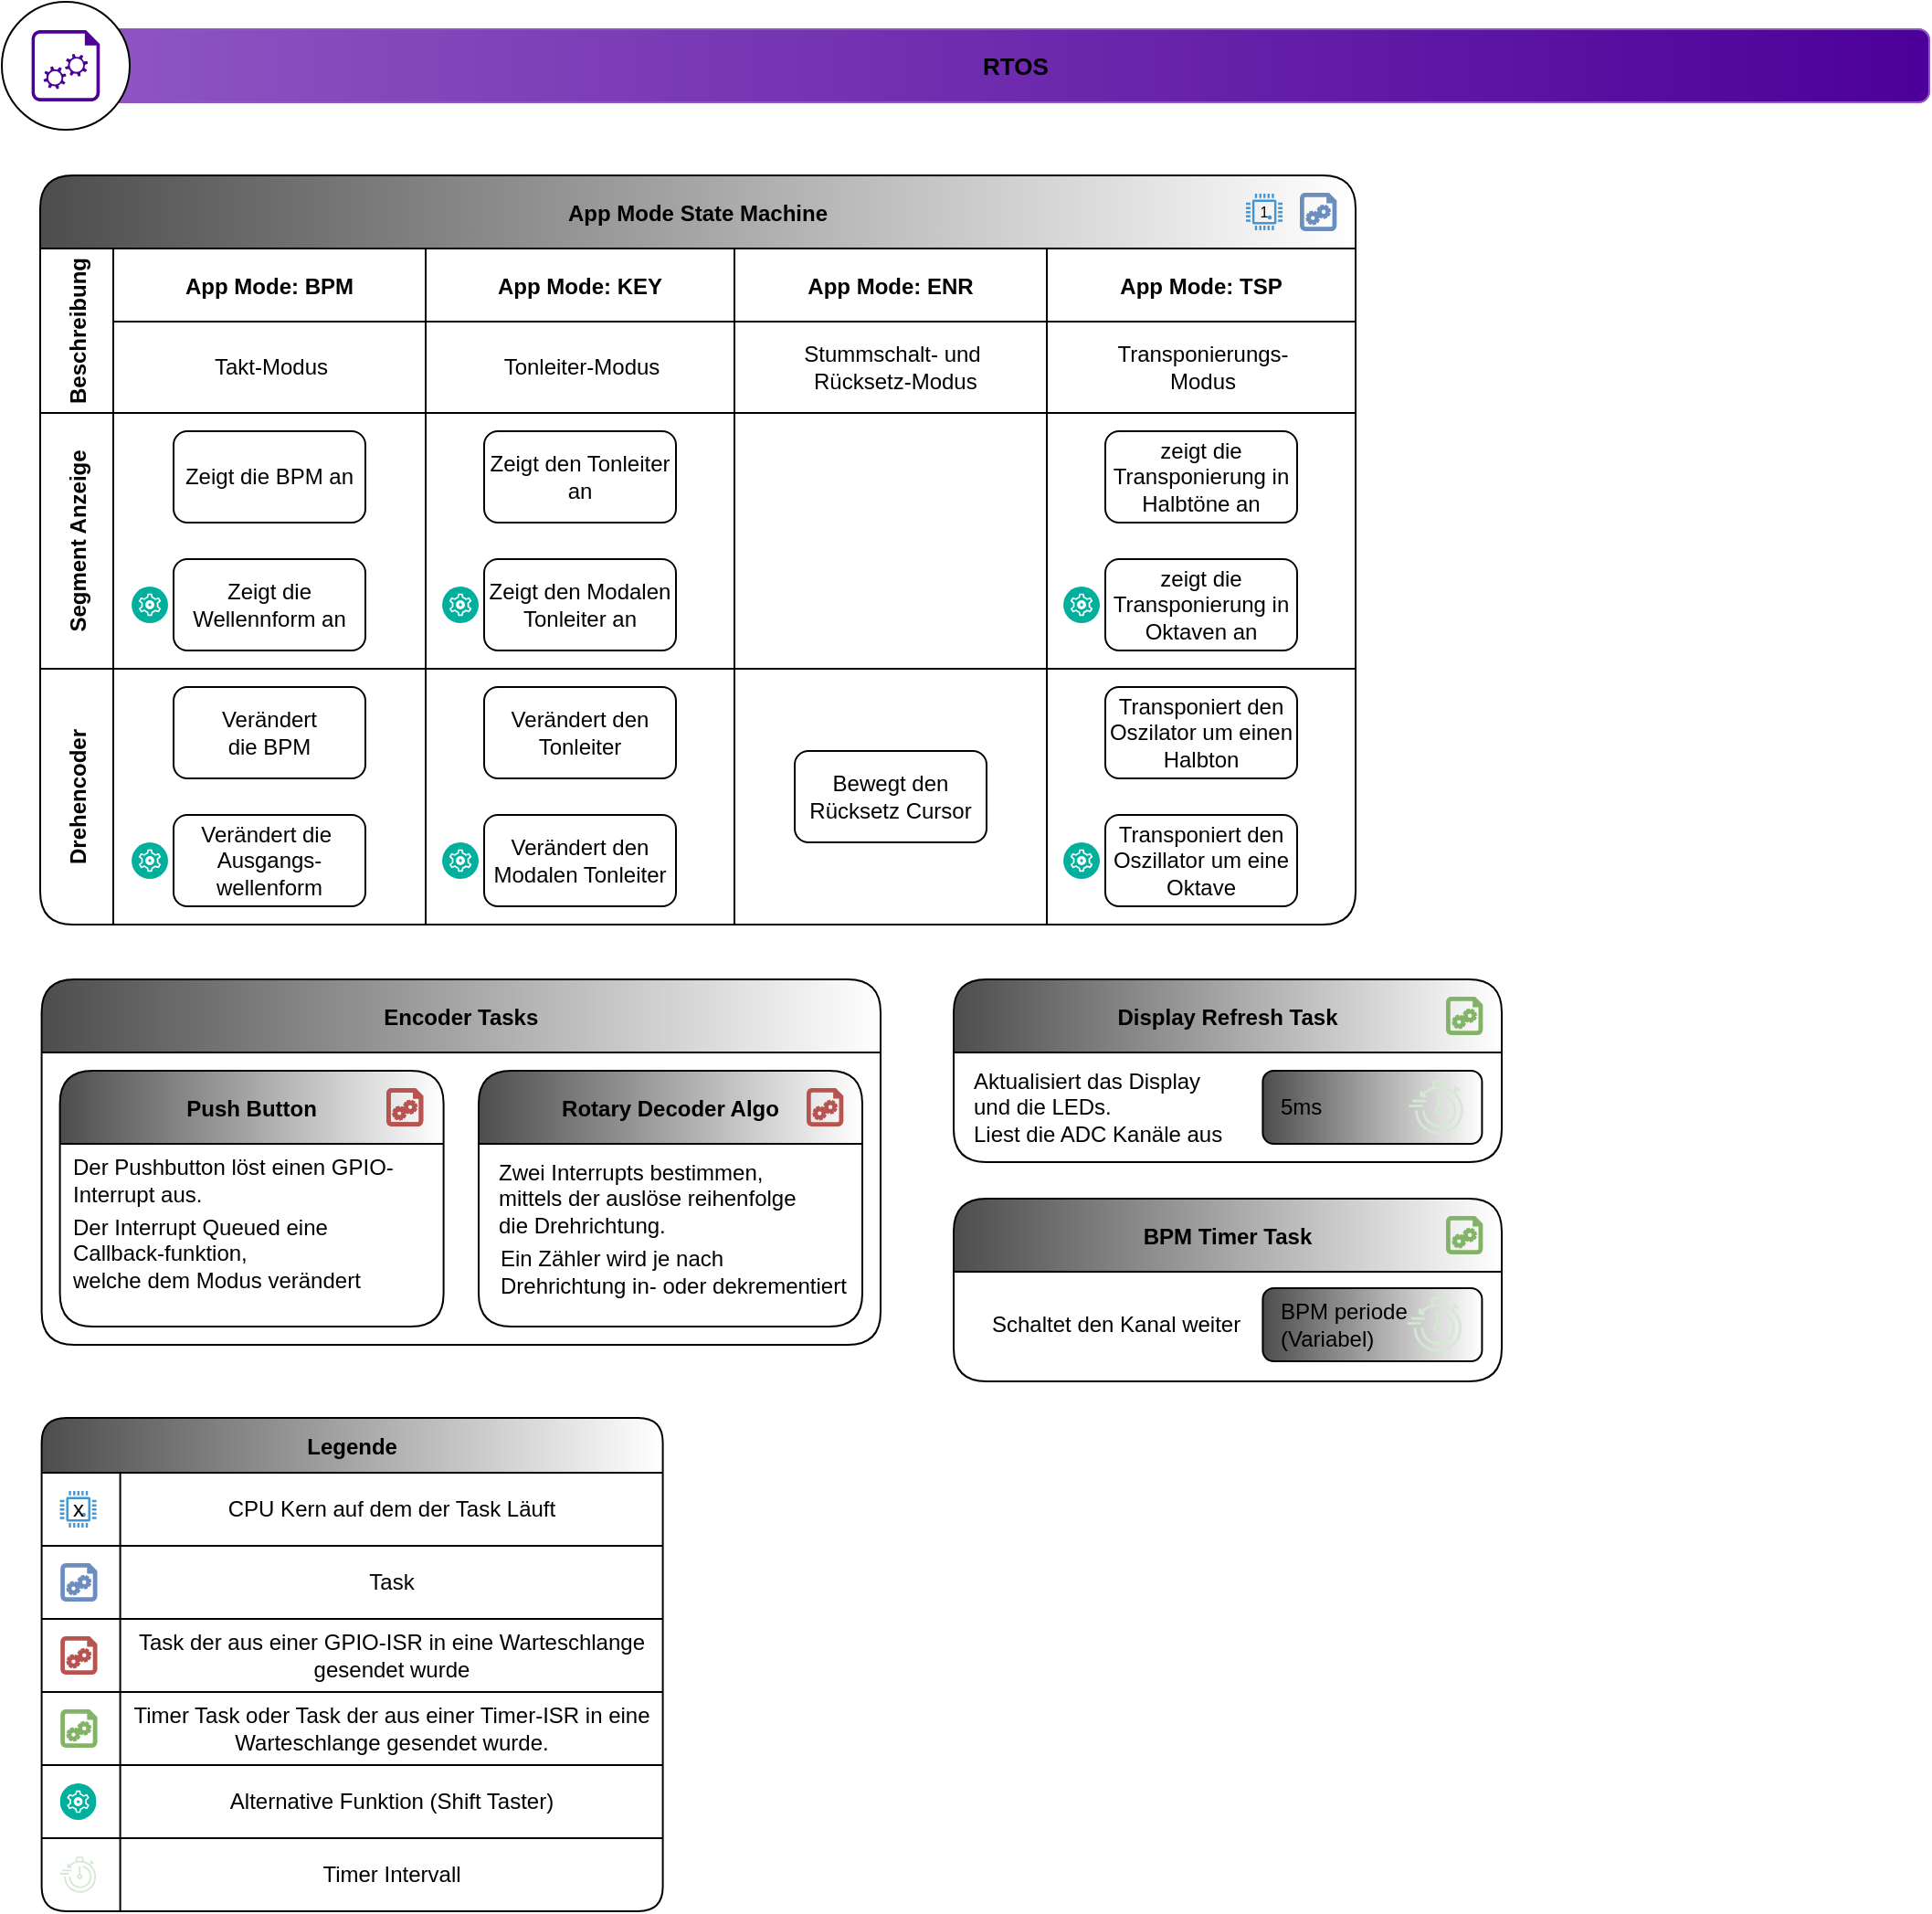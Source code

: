 <mxfile version="16.1.2" type="device"><diagram id="66JFrUOHZTusCFq0ymd8" name="Page-1"><mxGraphModel dx="3618" dy="1189" grid="1" gridSize="10" guides="1" tooltips="1" connect="1" arrows="1" fold="1" page="1" pageScale="1" pageWidth="1169" pageHeight="827" math="0" shadow="0"><root><mxCell id="0"/><mxCell id="1" parent="0"/><mxCell id="9rjCM0bQBx6kfhwJKjFM-24" value="Display Refresh Task" style="swimlane;rounded=1;startSize=40;gradientColor=#4D4D4D;gradientDirection=west;" parent="1" vertex="1"><mxGeometry x="-1760.0" y="560" width="300" height="100" as="geometry"/></mxCell><mxCell id="9rjCM0bQBx6kfhwJKjFM-26" value="" style="sketch=0;aspect=fixed;pointerEvents=1;shadow=0;dashed=0;html=1;strokeColor=#82b366;labelPosition=center;verticalLabelPosition=bottom;verticalAlign=top;align=center;shape=mxgraph.azure.startup_task;fillColor=#82B366;rounded=1;" parent="9rjCM0bQBx6kfhwJKjFM-24" vertex="1"><mxGeometry x="270" y="10" width="19.2" height="20" as="geometry"/></mxCell><mxCell id="KmAps846iF7PvOVYD4cr-19" value="5ms" style="rounded=1;align=left;html=1;whiteSpace=wrap;spacingLeft=8;gradientColor=#4D4D4D;gradientDirection=west;" parent="9rjCM0bQBx6kfhwJKjFM-24" vertex="1"><mxGeometry x="169.2" y="50" width="120" height="40" as="geometry"/></mxCell><mxCell id="KmAps846iF7PvOVYD4cr-20" value="" style="sketch=0;outlineConnect=0;fillColor=#d5e8d4;strokeColor=#82b366;dashed=0;verticalLabelPosition=bottom;verticalAlign=top;align=center;html=1;fontSize=12;fontStyle=0;aspect=fixed;pointerEvents=1;shape=mxgraph.aws4.backup_recovery_time_objective;" parent="9rjCM0bQBx6kfhwJKjFM-24" vertex="1"><mxGeometry x="249.2" y="55" width="31.2" height="30" as="geometry"/></mxCell><mxCell id="KmAps846iF7PvOVYD4cr-34" value="Aktualisiert das Display&lt;br&gt;und die LEDs.&lt;br&gt;Liest die ADC Kanäle aus" style="text;html=1;align=left;verticalAlign=middle;resizable=0;points=[];autosize=1;strokeColor=none;fillColor=none;" parent="9rjCM0bQBx6kfhwJKjFM-24" vertex="1"><mxGeometry x="9.2" y="45" width="150" height="50" as="geometry"/></mxCell><mxCell id="9rjCM0bQBx6kfhwJKjFM-27" value="BPM Timer Task" style="swimlane;rounded=1;startSize=40;gradientColor=#4D4D4D;gradientDirection=west;" parent="1" vertex="1"><mxGeometry x="-1760.0" y="680" width="300" height="100" as="geometry"/></mxCell><mxCell id="9rjCM0bQBx6kfhwJKjFM-28" value="" style="sketch=0;aspect=fixed;pointerEvents=1;shadow=0;dashed=0;html=1;strokeColor=#82b366;labelPosition=center;verticalLabelPosition=bottom;verticalAlign=top;align=center;shape=mxgraph.azure.startup_task;fillColor=#82B366;rounded=1;" parent="9rjCM0bQBx6kfhwJKjFM-27" vertex="1"><mxGeometry x="270" y="10" width="19.2" height="20" as="geometry"/></mxCell><mxCell id="KmAps846iF7PvOVYD4cr-17" value="BPM periode&lt;br&gt;(Variabel)" style="rounded=1;align=left;html=1;whiteSpace=wrap;spacingLeft=8;gradientColor=#4D4D4D;gradientDirection=west;" parent="9rjCM0bQBx6kfhwJKjFM-27" vertex="1"><mxGeometry x="169.2" y="49" width="120" height="40" as="geometry"/></mxCell><mxCell id="KmAps846iF7PvOVYD4cr-18" value="" style="sketch=0;outlineConnect=0;fillColor=#d5e8d4;strokeColor=#82b366;dashed=0;verticalLabelPosition=bottom;verticalAlign=top;align=center;html=1;fontSize=12;fontStyle=0;aspect=fixed;pointerEvents=1;shape=mxgraph.aws4.backup_recovery_time_objective;" parent="9rjCM0bQBx6kfhwJKjFM-27" vertex="1"><mxGeometry x="248.4" y="54" width="31.2" height="30" as="geometry"/></mxCell><mxCell id="KmAps846iF7PvOVYD4cr-33" value="Schaltet den Kanal weiter" style="text;html=1;align=left;verticalAlign=middle;resizable=0;points=[];autosize=1;strokeColor=none;fillColor=none;" parent="9rjCM0bQBx6kfhwJKjFM-27" vertex="1"><mxGeometry x="19.2" y="59" width="150" height="20" as="geometry"/></mxCell><mxCell id="9rjCM0bQBx6kfhwJKjFM-29" value="Encoder Tasks" style="swimlane;rounded=1;startSize=40;gradientColor=#4D4D4D;gradientDirection=west;" parent="1" vertex="1"><mxGeometry x="-2259.2" y="560" width="459.2" height="200" as="geometry"/></mxCell><mxCell id="9rjCM0bQBx6kfhwJKjFM-31" value="Push Button" style="swimlane;rounded=1;startSize=40;gradientColor=#4D4D4D;gradientDirection=west;" parent="9rjCM0bQBx6kfhwJKjFM-29" vertex="1"><mxGeometry x="10" y="50" width="210" height="140" as="geometry"/></mxCell><mxCell id="9rjCM0bQBx6kfhwJKjFM-32" value="" style="sketch=0;aspect=fixed;pointerEvents=1;shadow=0;dashed=0;html=1;strokeColor=#b85450;labelPosition=center;verticalLabelPosition=bottom;verticalAlign=top;align=center;shape=mxgraph.azure.startup_task;fillColor=#f8cecc;rounded=1;" parent="9rjCM0bQBx6kfhwJKjFM-31" vertex="1"><mxGeometry x="179.2" y="10" width="19.2" height="20" as="geometry"/></mxCell><mxCell id="KmAps846iF7PvOVYD4cr-26" value="&lt;div&gt;&lt;span&gt;Der Pushbutton löst einen GPIO-&lt;/span&gt;&lt;/div&gt;&lt;div&gt;&lt;span&gt;Interrupt aus.&amp;nbsp;&lt;/span&gt;&lt;/div&gt;" style="text;html=1;align=left;verticalAlign=middle;resizable=0;points=[];autosize=1;strokeColor=none;fillColor=none;" parent="9rjCM0bQBx6kfhwJKjFM-31" vertex="1"><mxGeometry x="5" y="45" width="190" height="30" as="geometry"/></mxCell><mxCell id="KmAps846iF7PvOVYD4cr-28" value="&lt;div style=&quot;text-align: justify&quot;&gt;&lt;span&gt;Der Interrupt Queued eine&lt;/span&gt;&lt;/div&gt;&lt;div style=&quot;text-align: justify&quot;&gt;&lt;span&gt;Callback-funktion,&lt;/span&gt;&lt;/div&gt;&lt;div style=&quot;text-align: justify&quot;&gt;&lt;span&gt;welche dem Modus verändert&lt;/span&gt;&lt;/div&gt;" style="text;html=1;align=left;verticalAlign=middle;resizable=0;points=[];autosize=1;strokeColor=none;fillColor=none;" parent="9rjCM0bQBx6kfhwJKjFM-31" vertex="1"><mxGeometry x="5" y="75" width="170" height="50" as="geometry"/></mxCell><mxCell id="9rjCM0bQBx6kfhwJKjFM-33" value="Rotary Decoder Algo" style="swimlane;rounded=1;startSize=40;gradientColor=#4D4D4D;gradientDirection=west;" parent="9rjCM0bQBx6kfhwJKjFM-29" vertex="1"><mxGeometry x="239.2" y="50" width="210" height="140" as="geometry"><mxRectangle x="230" y="50" width="150" height="40" as="alternateBounds"/></mxGeometry></mxCell><mxCell id="9rjCM0bQBx6kfhwJKjFM-34" value="" style="sketch=0;aspect=fixed;pointerEvents=1;shadow=0;dashed=0;html=1;strokeColor=#b85450;labelPosition=center;verticalLabelPosition=bottom;verticalAlign=top;align=center;shape=mxgraph.azure.startup_task;fillColor=#B85450;rounded=1;" parent="9rjCM0bQBx6kfhwJKjFM-33" vertex="1"><mxGeometry x="180" y="10" width="19.2" height="20" as="geometry"/></mxCell><mxCell id="KmAps846iF7PvOVYD4cr-30" value="Zwei Interrupts bestimmen,&lt;br&gt;mittels der auslöse reihenfolge&lt;br&gt;die Drehrichtung." style="text;html=1;align=left;verticalAlign=middle;resizable=0;points=[];autosize=1;strokeColor=none;fillColor=none;" parent="9rjCM0bQBx6kfhwJKjFM-33" vertex="1"><mxGeometry x="9.2" y="45" width="180" height="50" as="geometry"/></mxCell><mxCell id="KmAps846iF7PvOVYD4cr-32" value="&lt;div&gt;Ein Zähler wird je nach&lt;/div&gt;&lt;div&gt;Drehrichtung in- oder dekrementiert&lt;/div&gt;" style="text;html=1;align=left;verticalAlign=middle;resizable=0;points=[];autosize=1;strokeColor=none;fillColor=none;" parent="9rjCM0bQBx6kfhwJKjFM-33" vertex="1"><mxGeometry x="10" y="95" width="200" height="30" as="geometry"/></mxCell><mxCell id="pKhHUb4QcNKkgGN76WZC-1" value="" style="sketch=0;aspect=fixed;pointerEvents=1;shadow=0;dashed=0;html=1;strokeColor=#b85450;labelPosition=center;verticalLabelPosition=bottom;verticalAlign=top;align=center;shape=mxgraph.azure.startup_task;fillColor=#B85450;rounded=1;" parent="9rjCM0bQBx6kfhwJKjFM-33" vertex="1"><mxGeometry x="-50" y="10" width="19.2" height="20" as="geometry"/></mxCell><mxCell id="9rjCM0bQBx6kfhwJKjFM-47" value="Legende" style="shape=table;startSize=30;container=1;collapsible=0;childLayout=tableLayout;fontStyle=1;align=center;rounded=1;fontSize=12;gradientColor=#4D4D4D;gradientDirection=west;" parent="1" vertex="1"><mxGeometry x="-2259.2" y="800" width="340" height="270" as="geometry"/></mxCell><mxCell id="9rjCM0bQBx6kfhwJKjFM-48" value="" style="shape=tableRow;horizontal=0;startSize=0;swimlaneHead=0;swimlaneBody=0;top=0;left=0;bottom=0;right=0;collapsible=0;dropTarget=0;fillColor=none;points=[[0,0.5],[1,0.5]];portConstraint=eastwest;rounded=1;fontSize=12;" parent="9rjCM0bQBx6kfhwJKjFM-47" vertex="1"><mxGeometry y="30" width="340" height="40" as="geometry"/></mxCell><mxCell id="9rjCM0bQBx6kfhwJKjFM-49" value="&lt;span style=&quot;color: rgba(0, 0, 0, 0); font-family: monospace; font-size: 12px;&quot;&gt;%3CmxGraphModel%3E%3Croot%3E%3CmxCell%20id%3D%220%22%2F%3E%3CmxCell%20id%3D%221%22%20parent%3D%220%22%2F%3E%3CmxCell%20id%3D%222%22%20value%3D%22%26lt%3Bfont%20style%3D%26quot%3Bfont-size%3A%208px%3B%26quot%3B%26gt%3B1%26lt%3B%2Ffont%26gt%3B%22%20style%3D%22pointerEvents%3D1%3Bshadow%3D0%3Bdashed%3D0%3Bhtml%3D1%3BstrokeColor%3Dnone%3BfillColor%3D%234495D1%3BlabelPosition%3Dcenter%3BverticalLabelPosition%3Dmiddle%3BverticalAlign%3Dmiddle%3Balign%3Dcenter%3BoutlineConnect%3D0%3Bshape%3Dmxgraph.veeam.cpu%3Brounded%3D1%3BfontSize%3D8%3BwhiteSpace%3Dwrap%3B%22%20vertex%3D%221%22%20parent%3D%221%22%3E%3CmxGeometry%20x%3D%22-660%22%20y%3D%2250%22%20width%3D%2220%22%20height%3D%2220%22%20as%3D%22geometry%22%2F%3E%3C%2FmxCell%3E%3C%2Froot%3E%3C%2FmxGraphModel%3E&lt;/span&gt;" style="shape=partialRectangle;html=1;whiteSpace=wrap;connectable=0;fillColor=none;top=0;left=0;bottom=0;right=0;overflow=hidden;rounded=1;fontSize=12;" parent="9rjCM0bQBx6kfhwJKjFM-48" vertex="1"><mxGeometry width="43" height="40" as="geometry"><mxRectangle width="43" height="40" as="alternateBounds"/></mxGeometry></mxCell><mxCell id="9rjCM0bQBx6kfhwJKjFM-50" value="CPU Kern auf dem der Task Läuft" style="shape=partialRectangle;html=1;whiteSpace=wrap;connectable=0;fillColor=none;top=0;left=0;bottom=0;right=0;overflow=hidden;rounded=1;fontSize=12;" parent="9rjCM0bQBx6kfhwJKjFM-48" vertex="1"><mxGeometry x="43" width="297" height="40" as="geometry"><mxRectangle width="297" height="40" as="alternateBounds"/></mxGeometry></mxCell><mxCell id="9rjCM0bQBx6kfhwJKjFM-52" value="" style="shape=tableRow;horizontal=0;startSize=0;swimlaneHead=0;swimlaneBody=0;top=0;left=0;bottom=0;right=0;collapsible=0;dropTarget=0;fillColor=none;points=[[0,0.5],[1,0.5]];portConstraint=eastwest;rounded=1;fontSize=12;" parent="9rjCM0bQBx6kfhwJKjFM-47" vertex="1"><mxGeometry y="70" width="340" height="40" as="geometry"/></mxCell><mxCell id="9rjCM0bQBx6kfhwJKjFM-53" value="" style="shape=partialRectangle;html=1;whiteSpace=wrap;connectable=0;fillColor=none;top=0;left=0;bottom=0;right=0;overflow=hidden;rounded=1;fontSize=12;" parent="9rjCM0bQBx6kfhwJKjFM-52" vertex="1"><mxGeometry width="43" height="40" as="geometry"><mxRectangle width="43" height="40" as="alternateBounds"/></mxGeometry></mxCell><mxCell id="9rjCM0bQBx6kfhwJKjFM-54" value="Task" style="shape=partialRectangle;html=1;whiteSpace=wrap;connectable=0;fillColor=none;top=0;left=0;bottom=0;right=0;overflow=hidden;rounded=1;fontSize=12;" parent="9rjCM0bQBx6kfhwJKjFM-52" vertex="1"><mxGeometry x="43" width="297" height="40" as="geometry"><mxRectangle width="297" height="40" as="alternateBounds"/></mxGeometry></mxCell><mxCell id="9rjCM0bQBx6kfhwJKjFM-56" value="" style="shape=tableRow;horizontal=0;startSize=0;swimlaneHead=0;swimlaneBody=0;top=0;left=0;bottom=0;right=0;collapsible=0;dropTarget=0;fillColor=none;points=[[0,0.5],[1,0.5]];portConstraint=eastwest;rounded=1;fontSize=12;" parent="9rjCM0bQBx6kfhwJKjFM-47" vertex="1"><mxGeometry y="110" width="340" height="40" as="geometry"/></mxCell><mxCell id="9rjCM0bQBx6kfhwJKjFM-57" value="" style="shape=partialRectangle;html=1;whiteSpace=wrap;connectable=0;fillColor=none;top=0;left=0;bottom=0;right=0;overflow=hidden;rounded=1;fontSize=12;" parent="9rjCM0bQBx6kfhwJKjFM-56" vertex="1"><mxGeometry width="43" height="40" as="geometry"><mxRectangle width="43" height="40" as="alternateBounds"/></mxGeometry></mxCell><mxCell id="9rjCM0bQBx6kfhwJKjFM-58" value="Task der aus einer GPIO-ISR in eine Warteschlange gesendet wurde" style="shape=partialRectangle;html=1;whiteSpace=wrap;connectable=0;fillColor=none;top=0;left=0;bottom=0;right=0;overflow=hidden;rounded=1;fontSize=12;" parent="9rjCM0bQBx6kfhwJKjFM-56" vertex="1"><mxGeometry x="43" width="297" height="40" as="geometry"><mxRectangle width="297" height="40" as="alternateBounds"/></mxGeometry></mxCell><mxCell id="9rjCM0bQBx6kfhwJKjFM-64" style="shape=tableRow;horizontal=0;startSize=0;swimlaneHead=0;swimlaneBody=0;top=0;left=0;bottom=0;right=0;collapsible=0;dropTarget=0;fillColor=none;points=[[0,0.5],[1,0.5]];portConstraint=eastwest;rounded=1;fontSize=12;" parent="9rjCM0bQBx6kfhwJKjFM-47" vertex="1"><mxGeometry y="150" width="340" height="40" as="geometry"/></mxCell><mxCell id="9rjCM0bQBx6kfhwJKjFM-65" style="shape=partialRectangle;html=1;whiteSpace=wrap;connectable=0;fillColor=none;top=0;left=0;bottom=0;right=0;overflow=hidden;rounded=1;fontSize=12;" parent="9rjCM0bQBx6kfhwJKjFM-64" vertex="1"><mxGeometry width="43" height="40" as="geometry"><mxRectangle width="43" height="40" as="alternateBounds"/></mxGeometry></mxCell><mxCell id="9rjCM0bQBx6kfhwJKjFM-66" value="Timer Task oder Task der aus einer Timer-ISR in eine Warteschlange gesendet wurde." style="shape=partialRectangle;html=1;whiteSpace=wrap;connectable=0;fillColor=none;top=0;left=0;bottom=0;right=0;overflow=hidden;rounded=1;fontSize=12;" parent="9rjCM0bQBx6kfhwJKjFM-64" vertex="1"><mxGeometry x="43" width="297" height="40" as="geometry"><mxRectangle width="297" height="40" as="alternateBounds"/></mxGeometry></mxCell><mxCell id="KmAps846iF7PvOVYD4cr-21" style="shape=tableRow;horizontal=0;startSize=0;swimlaneHead=0;swimlaneBody=0;top=0;left=0;bottom=0;right=0;collapsible=0;dropTarget=0;fillColor=none;points=[[0,0.5],[1,0.5]];portConstraint=eastwest;rounded=1;fontSize=12;" parent="9rjCM0bQBx6kfhwJKjFM-47" vertex="1"><mxGeometry y="190" width="340" height="40" as="geometry"/></mxCell><mxCell id="KmAps846iF7PvOVYD4cr-22" style="shape=partialRectangle;html=1;whiteSpace=wrap;connectable=0;fillColor=none;top=0;left=0;bottom=0;right=0;overflow=hidden;rounded=1;fontSize=12;" parent="KmAps846iF7PvOVYD4cr-21" vertex="1"><mxGeometry width="43" height="40" as="geometry"><mxRectangle width="43" height="40" as="alternateBounds"/></mxGeometry></mxCell><mxCell id="KmAps846iF7PvOVYD4cr-23" value="&lt;span&gt;Alternative Funktion (Shift Taster)&lt;/span&gt;" style="shape=partialRectangle;html=1;whiteSpace=wrap;connectable=0;fillColor=none;top=0;left=0;bottom=0;right=0;overflow=hidden;rounded=1;fontSize=12;" parent="KmAps846iF7PvOVYD4cr-21" vertex="1"><mxGeometry x="43" width="297" height="40" as="geometry"><mxRectangle width="297" height="40" as="alternateBounds"/></mxGeometry></mxCell><mxCell id="9rjCM0bQBx6kfhwJKjFM-67" style="shape=tableRow;horizontal=0;startSize=0;swimlaneHead=0;swimlaneBody=0;top=0;left=0;bottom=0;right=0;collapsible=0;dropTarget=0;fillColor=none;points=[[0,0.5],[1,0.5]];portConstraint=eastwest;rounded=1;fontSize=12;" parent="9rjCM0bQBx6kfhwJKjFM-47" vertex="1"><mxGeometry y="230" width="340" height="40" as="geometry"/></mxCell><mxCell id="9rjCM0bQBx6kfhwJKjFM-68" style="shape=partialRectangle;html=1;whiteSpace=wrap;connectable=0;fillColor=none;top=0;left=0;bottom=0;right=0;overflow=hidden;rounded=1;fontSize=12;" parent="9rjCM0bQBx6kfhwJKjFM-67" vertex="1"><mxGeometry width="43" height="40" as="geometry"><mxRectangle width="43" height="40" as="alternateBounds"/></mxGeometry></mxCell><mxCell id="9rjCM0bQBx6kfhwJKjFM-69" value="Timer Intervall" style="shape=partialRectangle;html=1;whiteSpace=wrap;connectable=0;fillColor=none;top=0;left=0;bottom=0;right=0;overflow=hidden;rounded=1;fontSize=12;" parent="9rjCM0bQBx6kfhwJKjFM-67" vertex="1"><mxGeometry x="43" width="297" height="40" as="geometry"><mxRectangle width="297" height="40" as="alternateBounds"/></mxGeometry></mxCell><mxCell id="9rjCM0bQBx6kfhwJKjFM-60" value="x" style="pointerEvents=1;shadow=0;dashed=0;strokeColor=none;fillColor=#4495D1;labelPosition=center;verticalLabelPosition=middle;verticalAlign=middle;align=center;outlineConnect=0;shape=mxgraph.veeam.cpu;rounded=1;fontSize=12;labelBorderColor=none;labelBackgroundColor=none;whiteSpace=wrap;" parent="1" vertex="1"><mxGeometry x="-2249.2" y="840" width="20" height="20" as="geometry"/></mxCell><mxCell id="9rjCM0bQBx6kfhwJKjFM-61" value="" style="sketch=0;aspect=fixed;pointerEvents=1;shadow=0;dashed=0;html=1;strokeColor=#6c8ebf;labelPosition=center;verticalLabelPosition=bottom;verticalAlign=top;align=center;shape=mxgraph.azure.startup_task;fillColor=#6C8EBF;rounded=1;fontSize=12;" parent="1" vertex="1"><mxGeometry x="-2248.4" y="880" width="19.2" height="20" as="geometry"/></mxCell><mxCell id="9rjCM0bQBx6kfhwJKjFM-63" value="" style="sketch=0;aspect=fixed;pointerEvents=1;shadow=0;dashed=0;html=1;strokeColor=#b85450;labelPosition=center;verticalLabelPosition=bottom;verticalAlign=top;align=center;shape=mxgraph.azure.startup_task;fillColor=#B85450;rounded=1;fontSize=12;" parent="1" vertex="1"><mxGeometry x="-2248.4" y="920" width="19.2" height="20" as="geometry"/></mxCell><mxCell id="9rjCM0bQBx6kfhwJKjFM-70" value="" style="sketch=0;aspect=fixed;pointerEvents=1;shadow=0;dashed=0;html=1;strokeColor=#82b366;labelPosition=center;verticalLabelPosition=bottom;verticalAlign=top;align=center;shape=mxgraph.azure.startup_task;fillColor=#82B366;rounded=1;fontSize=12;" parent="1" vertex="1"><mxGeometry x="-2248.4" y="960" width="19.2" height="20" as="geometry"/></mxCell><mxCell id="9rjCM0bQBx6kfhwJKjFM-81" value="" style="aspect=fixed;perimeter=ellipsePerimeter;html=1;align=center;shadow=0;dashed=0;fontColor=#4277BB;labelBackgroundColor=#ffffff;fontSize=12;spacingTop=3;image;image=img/lib/ibm/management/management.svg;rounded=1;fillColor=#FF6666;" parent="1" vertex="1"><mxGeometry x="-2249.2" y="1000" width="20" height="20" as="geometry"/></mxCell><mxCell id="9rjCM0bQBx6kfhwJKjFM-116" value="App Mode State Machine" style="shape=table;childLayout=tableLayout;startSize=40;collapsible=0;recursiveResize=0;expand=0;fontStyle=1;rounded=1;gradientColor=#4D4D4D;gradientDirection=west;" parent="1" vertex="1"><mxGeometry x="-2260" y="120" width="720" height="410" as="geometry"/></mxCell><mxCell id="9rjCM0bQBx6kfhwJKjFM-117" value="Beschreibung" style="shape=tableRow;horizontal=0;startSize=40;swimlaneHead=0;swimlaneBody=0;top=0;left=0;bottom=0;right=0;dropTarget=0;fillColor=none;collapsible=0;recursiveResize=0;expand=0;fontStyle=1;" parent="9rjCM0bQBx6kfhwJKjFM-116" vertex="1"><mxGeometry y="40" width="720" height="90" as="geometry"/></mxCell><mxCell id="9rjCM0bQBx6kfhwJKjFM-118" value="App Mode: BPM" style="swimlane;swimlaneHead=0;swimlaneBody=0;fontStyle=0;connectable=0;fillColor=none;startSize=40;collapsible=0;recursiveResize=0;expand=0;fontStyle=1;" parent="9rjCM0bQBx6kfhwJKjFM-117" vertex="1"><mxGeometry x="40" width="171" height="90" as="geometry"><mxRectangle width="171" height="90" as="alternateBounds"/></mxGeometry></mxCell><mxCell id="9rjCM0bQBx6kfhwJKjFM-119" value="Takt-Modus" style="text;html=1;align=center;verticalAlign=middle;resizable=0;points=[];autosize=1;strokeColor=none;fillColor=none;fontSize=12;" parent="9rjCM0bQBx6kfhwJKjFM-118" vertex="1"><mxGeometry x="45.5" y="55" width="80" height="20" as="geometry"/></mxCell><mxCell id="9rjCM0bQBx6kfhwJKjFM-120" value="App Mode: KEY" style="swimlane;swimlaneHead=0;swimlaneBody=0;fontStyle=0;connectable=0;fillColor=none;startSize=40;collapsible=0;recursiveResize=0;expand=0;fontStyle=1;" parent="9rjCM0bQBx6kfhwJKjFM-117" vertex="1"><mxGeometry x="211" width="169" height="90" as="geometry"><mxRectangle width="169" height="90" as="alternateBounds"/></mxGeometry></mxCell><mxCell id="9rjCM0bQBx6kfhwJKjFM-121" value="Tonleiter-Modus" style="text;html=1;align=center;verticalAlign=middle;resizable=0;points=[];autosize=1;strokeColor=none;fillColor=none;fontSize=12;" parent="9rjCM0bQBx6kfhwJKjFM-120" vertex="1"><mxGeometry x="34.5" y="55" width="100" height="20" as="geometry"/></mxCell><mxCell id="9rjCM0bQBx6kfhwJKjFM-122" value="App Mode: ENR" style="swimlane;swimlaneHead=0;swimlaneBody=0;fontStyle=0;connectable=0;fillColor=none;startSize=40;collapsible=0;recursiveResize=0;expand=0;fontStyle=1;" parent="9rjCM0bQBx6kfhwJKjFM-117" vertex="1"><mxGeometry x="380" width="171" height="90" as="geometry"><mxRectangle width="171" height="90" as="alternateBounds"/></mxGeometry></mxCell><mxCell id="9rjCM0bQBx6kfhwJKjFM-123" value="Stummschalt- und&lt;br&gt;&amp;nbsp;Rücksetz-Modus" style="text;html=1;align=center;verticalAlign=middle;resizable=0;points=[];autosize=1;strokeColor=none;fillColor=none;fontSize=12;" parent="9rjCM0bQBx6kfhwJKjFM-122" vertex="1"><mxGeometry x="30.5" y="50" width="110" height="30" as="geometry"/></mxCell><mxCell id="9rjCM0bQBx6kfhwJKjFM-124" value="App Mode: TSP" style="swimlane;swimlaneHead=0;swimlaneBody=0;fontStyle=0;connectable=0;fillColor=none;startSize=40;collapsible=0;recursiveResize=0;expand=0;fontStyle=1;" parent="9rjCM0bQBx6kfhwJKjFM-117" vertex="1"><mxGeometry x="551" width="169" height="90" as="geometry"><mxRectangle width="169" height="90" as="alternateBounds"/></mxGeometry></mxCell><mxCell id="9rjCM0bQBx6kfhwJKjFM-125" value="Transponierungs-&lt;br&gt;Modus" style="text;html=1;align=center;verticalAlign=middle;resizable=0;points=[];autosize=1;strokeColor=none;fillColor=none;fontSize=12;" parent="9rjCM0bQBx6kfhwJKjFM-124" vertex="1"><mxGeometry x="29.5" y="50" width="110" height="30" as="geometry"/></mxCell><mxCell id="9rjCM0bQBx6kfhwJKjFM-126" value="Segment Anzeige" style="shape=tableRow;horizontal=0;startSize=40;swimlaneHead=0;swimlaneBody=0;top=0;left=0;bottom=0;right=0;dropTarget=0;fillColor=none;collapsible=0;recursiveResize=0;expand=0;fontStyle=1;" parent="9rjCM0bQBx6kfhwJKjFM-116" vertex="1"><mxGeometry y="130" width="720" height="140" as="geometry"/></mxCell><mxCell id="9rjCM0bQBx6kfhwJKjFM-127" style="swimlane;swimlaneHead=0;swimlaneBody=0;fontStyle=0;connectable=0;startSize=0;collapsible=0;recursiveResize=0;expand=0;fontStyle=1;" parent="9rjCM0bQBx6kfhwJKjFM-126" vertex="1"><mxGeometry x="40" width="171" height="140" as="geometry"><mxRectangle width="171" height="140" as="alternateBounds"/></mxGeometry></mxCell><mxCell id="9rjCM0bQBx6kfhwJKjFM-128" value="Zeigt die BPM an" style="rounded=1;whiteSpace=wrap;html=1;fontSize=12;" parent="9rjCM0bQBx6kfhwJKjFM-127" vertex="1"><mxGeometry x="33" y="10" width="105" height="50" as="geometry"/></mxCell><mxCell id="9rjCM0bQBx6kfhwJKjFM-129" value="Zeigt die Wellennform an" style="rounded=1;whiteSpace=wrap;html=1;fontSize=12;" parent="9rjCM0bQBx6kfhwJKjFM-127" vertex="1"><mxGeometry x="33" y="80" width="105" height="50" as="geometry"/></mxCell><mxCell id="9rjCM0bQBx6kfhwJKjFM-164" value="" style="aspect=fixed;perimeter=ellipsePerimeter;html=1;align=center;shadow=0;dashed=0;fontColor=#4277BB;labelBackgroundColor=#ffffff;fontSize=12;spacingTop=3;image;image=img/lib/ibm/management/management.svg;rounded=1;fillColor=#FF6666;direction=west;" parent="9rjCM0bQBx6kfhwJKjFM-127" vertex="1"><mxGeometry x="10" y="95" width="20" height="20" as="geometry"/></mxCell><mxCell id="9rjCM0bQBx6kfhwJKjFM-131" style="swimlane;swimlaneHead=0;swimlaneBody=0;fontStyle=0;connectable=0;fillColor=none;startSize=0;collapsible=0;recursiveResize=0;expand=0;fontStyle=1;" parent="9rjCM0bQBx6kfhwJKjFM-126" vertex="1"><mxGeometry x="211" width="169" height="140" as="geometry"><mxRectangle width="169" height="140" as="alternateBounds"/></mxGeometry></mxCell><mxCell id="9rjCM0bQBx6kfhwJKjFM-132" value="Zeigt den Modalen&lt;br&gt;Tonleiter an" style="rounded=1;whiteSpace=wrap;html=1;fontSize=12;" parent="9rjCM0bQBx6kfhwJKjFM-131" vertex="1"><mxGeometry x="32" y="80" width="105" height="50" as="geometry"/></mxCell><mxCell id="9rjCM0bQBx6kfhwJKjFM-134" value="Zeigt den Tonleiter&lt;br&gt;an" style="rounded=1;whiteSpace=wrap;html=1;fontSize=12;" parent="9rjCM0bQBx6kfhwJKjFM-131" vertex="1"><mxGeometry x="32" y="10" width="105" height="50" as="geometry"/></mxCell><mxCell id="9rjCM0bQBx6kfhwJKjFM-166" value="" style="aspect=fixed;perimeter=ellipsePerimeter;html=1;align=center;shadow=0;dashed=0;fontColor=#4277BB;labelBackgroundColor=#ffffff;fontSize=12;spacingTop=3;image;image=img/lib/ibm/management/management.svg;rounded=1;fillColor=#FF6666;direction=west;" parent="9rjCM0bQBx6kfhwJKjFM-131" vertex="1"><mxGeometry x="9" y="95" width="20" height="20" as="geometry"/></mxCell><mxCell id="9rjCM0bQBx6kfhwJKjFM-135" style="swimlane;swimlaneHead=0;swimlaneBody=0;fontStyle=0;connectable=0;fillColor=none;startSize=0;collapsible=0;recursiveResize=0;expand=0;fontStyle=1;" parent="9rjCM0bQBx6kfhwJKjFM-126" vertex="1"><mxGeometry x="380" width="171" height="140" as="geometry"><mxRectangle width="171" height="140" as="alternateBounds"/></mxGeometry></mxCell><mxCell id="9rjCM0bQBx6kfhwJKjFM-137" style="swimlane;swimlaneHead=0;swimlaneBody=0;fontStyle=0;connectable=0;fillColor=none;startSize=0;collapsible=0;recursiveResize=0;expand=0;fontStyle=1;" parent="9rjCM0bQBx6kfhwJKjFM-126" vertex="1"><mxGeometry x="551" width="169" height="140" as="geometry"><mxRectangle width="169" height="140" as="alternateBounds"/></mxGeometry></mxCell><mxCell id="9rjCM0bQBx6kfhwJKjFM-138" value="zeigt die Transponierung in Halbtöne an" style="rounded=1;whiteSpace=wrap;html=1;fontSize=12;" parent="9rjCM0bQBx6kfhwJKjFM-137" vertex="1"><mxGeometry x="32" y="10" width="105" height="50" as="geometry"/></mxCell><mxCell id="9rjCM0bQBx6kfhwJKjFM-139" value="&lt;span&gt;zeigt die Transponierung in Oktaven an&lt;/span&gt;" style="rounded=1;whiteSpace=wrap;html=1;fontSize=12;" parent="9rjCM0bQBx6kfhwJKjFM-137" vertex="1"><mxGeometry x="32" y="80" width="105" height="50" as="geometry"/></mxCell><mxCell id="9rjCM0bQBx6kfhwJKjFM-169" value="" style="aspect=fixed;perimeter=ellipsePerimeter;html=1;align=center;shadow=0;dashed=0;fontColor=#4277BB;labelBackgroundColor=#ffffff;fontSize=12;spacingTop=3;image;image=img/lib/ibm/management/management.svg;rounded=1;fillColor=#FF6666;direction=west;" parent="9rjCM0bQBx6kfhwJKjFM-137" vertex="1"><mxGeometry x="9" y="95" width="20" height="20" as="geometry"/></mxCell><mxCell id="9rjCM0bQBx6kfhwJKjFM-141" value="Drehencoder" style="shape=tableRow;horizontal=0;startSize=40;swimlaneHead=0;swimlaneBody=0;top=0;left=0;bottom=0;right=0;dropTarget=0;fillColor=none;collapsible=0;recursiveResize=0;expand=0;fontStyle=1;" parent="9rjCM0bQBx6kfhwJKjFM-116" vertex="1"><mxGeometry y="270" width="720" height="140" as="geometry"/></mxCell><mxCell id="9rjCM0bQBx6kfhwJKjFM-142" value="" style="swimlane;swimlaneHead=0;swimlaneBody=0;fontStyle=0;connectable=0;startSize=0;collapsible=0;recursiveResize=0;expand=0;fontStyle=1;" parent="9rjCM0bQBx6kfhwJKjFM-141" vertex="1"><mxGeometry x="40" width="171" height="140" as="geometry"><mxRectangle width="171" height="140" as="alternateBounds"/></mxGeometry></mxCell><mxCell id="9rjCM0bQBx6kfhwJKjFM-143" value="Verändert&lt;br&gt;die BPM" style="rounded=1;whiteSpace=wrap;html=1;fontSize=12;" parent="9rjCM0bQBx6kfhwJKjFM-142" vertex="1"><mxGeometry x="33" y="10" width="105" height="50" as="geometry"/></mxCell><mxCell id="9rjCM0bQBx6kfhwJKjFM-144" value="Verändert die&amp;nbsp;&lt;br&gt;Ausgangs-&lt;br&gt;wellenform" style="rounded=1;whiteSpace=wrap;html=1;fontSize=12;" parent="9rjCM0bQBx6kfhwJKjFM-142" vertex="1"><mxGeometry x="33" y="80" width="105" height="50" as="geometry"/></mxCell><mxCell id="9rjCM0bQBx6kfhwJKjFM-163" value="" style="aspect=fixed;perimeter=ellipsePerimeter;html=1;align=center;shadow=0;dashed=0;fontColor=#4277BB;labelBackgroundColor=#ffffff;fontSize=12;spacingTop=3;image;image=img/lib/ibm/management/management.svg;rounded=1;fillColor=#FF6666;direction=west;" parent="9rjCM0bQBx6kfhwJKjFM-142" vertex="1"><mxGeometry x="10" y="95" width="20" height="20" as="geometry"/></mxCell><mxCell id="9rjCM0bQBx6kfhwJKjFM-146" value="" style="swimlane;swimlaneHead=0;swimlaneBody=0;fontStyle=0;connectable=0;fillColor=none;startSize=0;collapsible=0;recursiveResize=0;expand=0;fontStyle=1;" parent="9rjCM0bQBx6kfhwJKjFM-141" vertex="1"><mxGeometry x="211" width="169" height="140" as="geometry"><mxRectangle width="169" height="140" as="alternateBounds"/></mxGeometry></mxCell><mxCell id="9rjCM0bQBx6kfhwJKjFM-147" value="Verändert den Tonleiter" style="rounded=1;whiteSpace=wrap;html=1;fontSize=12;" parent="9rjCM0bQBx6kfhwJKjFM-146" vertex="1"><mxGeometry x="32" y="10" width="105" height="50" as="geometry"/></mxCell><mxCell id="9rjCM0bQBx6kfhwJKjFM-148" value="Verändert den&lt;br&gt;Modalen Tonleiter" style="rounded=1;whiteSpace=wrap;html=1;fontSize=12;" parent="9rjCM0bQBx6kfhwJKjFM-146" vertex="1"><mxGeometry x="32" y="80" width="105" height="50" as="geometry"/></mxCell><mxCell id="9rjCM0bQBx6kfhwJKjFM-165" value="" style="aspect=fixed;perimeter=ellipsePerimeter;html=1;align=center;shadow=0;dashed=0;fontColor=#4277BB;labelBackgroundColor=#ffffff;fontSize=12;spacingTop=3;image;image=img/lib/ibm/management/management.svg;rounded=1;fillColor=#FF6666;direction=west;" parent="9rjCM0bQBx6kfhwJKjFM-146" vertex="1"><mxGeometry x="9" y="95" width="20" height="20" as="geometry"/></mxCell><mxCell id="9rjCM0bQBx6kfhwJKjFM-150" value="" style="swimlane;swimlaneHead=0;swimlaneBody=0;fontStyle=0;connectable=0;fillColor=none;startSize=0;collapsible=0;recursiveResize=0;expand=0;fontStyle=1;" parent="9rjCM0bQBx6kfhwJKjFM-141" vertex="1"><mxGeometry x="380" width="171" height="140" as="geometry"><mxRectangle width="171" height="140" as="alternateBounds"/></mxGeometry></mxCell><mxCell id="9rjCM0bQBx6kfhwJKjFM-151" value="Bewegt den Rücksetz Cursor" style="rounded=1;whiteSpace=wrap;html=1;fontSize=12;" parent="9rjCM0bQBx6kfhwJKjFM-150" vertex="1"><mxGeometry x="33" y="45" width="105" height="50" as="geometry"/></mxCell><mxCell id="9rjCM0bQBx6kfhwJKjFM-152" style="swimlane;swimlaneHead=0;swimlaneBody=0;fontStyle=0;connectable=0;fillColor=none;startSize=0;collapsible=0;recursiveResize=0;expand=0;fontStyle=1;" parent="9rjCM0bQBx6kfhwJKjFM-141" vertex="1"><mxGeometry x="551" width="169" height="140" as="geometry"><mxRectangle width="169" height="140" as="alternateBounds"/></mxGeometry></mxCell><mxCell id="9rjCM0bQBx6kfhwJKjFM-153" value="Transponiert den Oszilator um einen Halbton" style="rounded=1;whiteSpace=wrap;html=1;fontSize=12;" parent="9rjCM0bQBx6kfhwJKjFM-152" vertex="1"><mxGeometry x="32" y="10" width="105" height="50" as="geometry"/></mxCell><mxCell id="9rjCM0bQBx6kfhwJKjFM-154" value="Transponiert den Oszillator um eine Oktave" style="rounded=1;whiteSpace=wrap;html=1;fontSize=12;" parent="9rjCM0bQBx6kfhwJKjFM-152" vertex="1"><mxGeometry x="32" y="80" width="105" height="50" as="geometry"/></mxCell><mxCell id="9rjCM0bQBx6kfhwJKjFM-167" value="" style="aspect=fixed;perimeter=ellipsePerimeter;html=1;align=center;shadow=0;dashed=0;fontColor=#4277BB;labelBackgroundColor=#ffffff;fontSize=12;spacingTop=3;image;image=img/lib/ibm/management/management.svg;rounded=1;fillColor=#FF6666;direction=west;" parent="9rjCM0bQBx6kfhwJKjFM-152" vertex="1"><mxGeometry x="9" y="95" width="20" height="20" as="geometry"/></mxCell><mxCell id="9rjCM0bQBx6kfhwJKjFM-161" value="" style="sketch=0;aspect=fixed;pointerEvents=1;shadow=0;dashed=0;html=1;strokeColor=#6c8ebf;labelPosition=center;verticalLabelPosition=bottom;verticalAlign=top;align=center;shape=mxgraph.azure.startup_task;fillColor=#6C8EBF;rounded=1;" parent="1" vertex="1"><mxGeometry x="-1570" y="130" width="19.2" height="20" as="geometry"/></mxCell><mxCell id="9rjCM0bQBx6kfhwJKjFM-162" value="&lt;font style=&quot;font-size: 8px;&quot;&gt;1&lt;/font&gt;" style="pointerEvents=1;shadow=0;dashed=0;html=1;strokeColor=none;fillColor=#4495D1;labelPosition=center;verticalLabelPosition=middle;verticalAlign=middle;align=center;outlineConnect=0;shape=mxgraph.veeam.cpu;rounded=1;fontSize=8;whiteSpace=wrap;" parent="1" vertex="1"><mxGeometry x="-1600" y="130" width="20" height="20" as="geometry"/></mxCell><mxCell id="KmAps846iF7PvOVYD4cr-24" value="" style="sketch=0;outlineConnect=0;fillColor=#d5e8d4;strokeColor=#82b366;dashed=0;verticalLabelPosition=bottom;verticalAlign=top;align=center;html=1;fontSize=12;fontStyle=0;aspect=fixed;pointerEvents=1;shape=mxgraph.aws4.backup_recovery_time_objective;" parent="1" vertex="1"><mxGeometry x="-2249.2" y="1040" width="20.8" height="20" as="geometry"/></mxCell><mxCell id="KmAps846iF7PvOVYD4cr-31" value="&lt;div&gt;&lt;/div&gt;" style="text;html=1;align=left;verticalAlign=middle;resizable=0;points=[];autosize=1;strokeColor=none;fillColor=none;" parent="1" vertex="1"><mxGeometry x="-2219.2" y="870" width="20" height="10" as="geometry"/></mxCell><mxCell id="-XGri-Mg1Oi-xjvfpJB6-1" value="&lt;font style=&quot;font-size: 13px;&quot;&gt;&lt;b style=&quot;font-size: 13px;&quot;&gt;LIBRARIES&lt;/b&gt;&lt;/font&gt;" style="rounded=1;whiteSpace=wrap;html=1;fontSize=13;fillColor=#8F55C2;strokeColor=#8F55C2;" vertex="1" parent="1"><mxGeometry x="-2226" y="40" width="1000" height="40" as="geometry"/></mxCell><mxCell id="-XGri-Mg1Oi-xjvfpJB6-2" value="&lt;font style=&quot;font-size: 13px&quot;&gt;&lt;b style=&quot;font-size: 13px&quot;&gt;RTOS&lt;/b&gt;&lt;/font&gt;" style="rounded=1;whiteSpace=wrap;html=1;fontSize=13;fillColor=#8F55C2;strokeColor=#8F55C2;swimlaneFillColor=none;gradientColor=#4C0099;gradientDirection=east;" vertex="1" parent="1"><mxGeometry x="-2226" y="40" width="1000" height="40" as="geometry"/></mxCell><mxCell id="-XGri-Mg1Oi-xjvfpJB6-3" value="" style="ellipse;whiteSpace=wrap;html=1;aspect=fixed;fontSize=13;" vertex="1" parent="1"><mxGeometry x="-2281" y="25" width="70" height="70" as="geometry"/></mxCell><mxCell id="-XGri-Mg1Oi-xjvfpJB6-6" value="" style="sketch=0;aspect=fixed;pointerEvents=1;shadow=0;dashed=0;html=1;strokeColor=#FFFFFF;labelPosition=center;verticalLabelPosition=bottom;verticalAlign=top;align=center;shape=mxgraph.azure.startup_task;fillColor=#4C0099;rounded=1;" vertex="1" parent="1"><mxGeometry x="-2265.2" y="40" width="38.4" height="40" as="geometry"/></mxCell></root></mxGraphModel></diagram></mxfile>